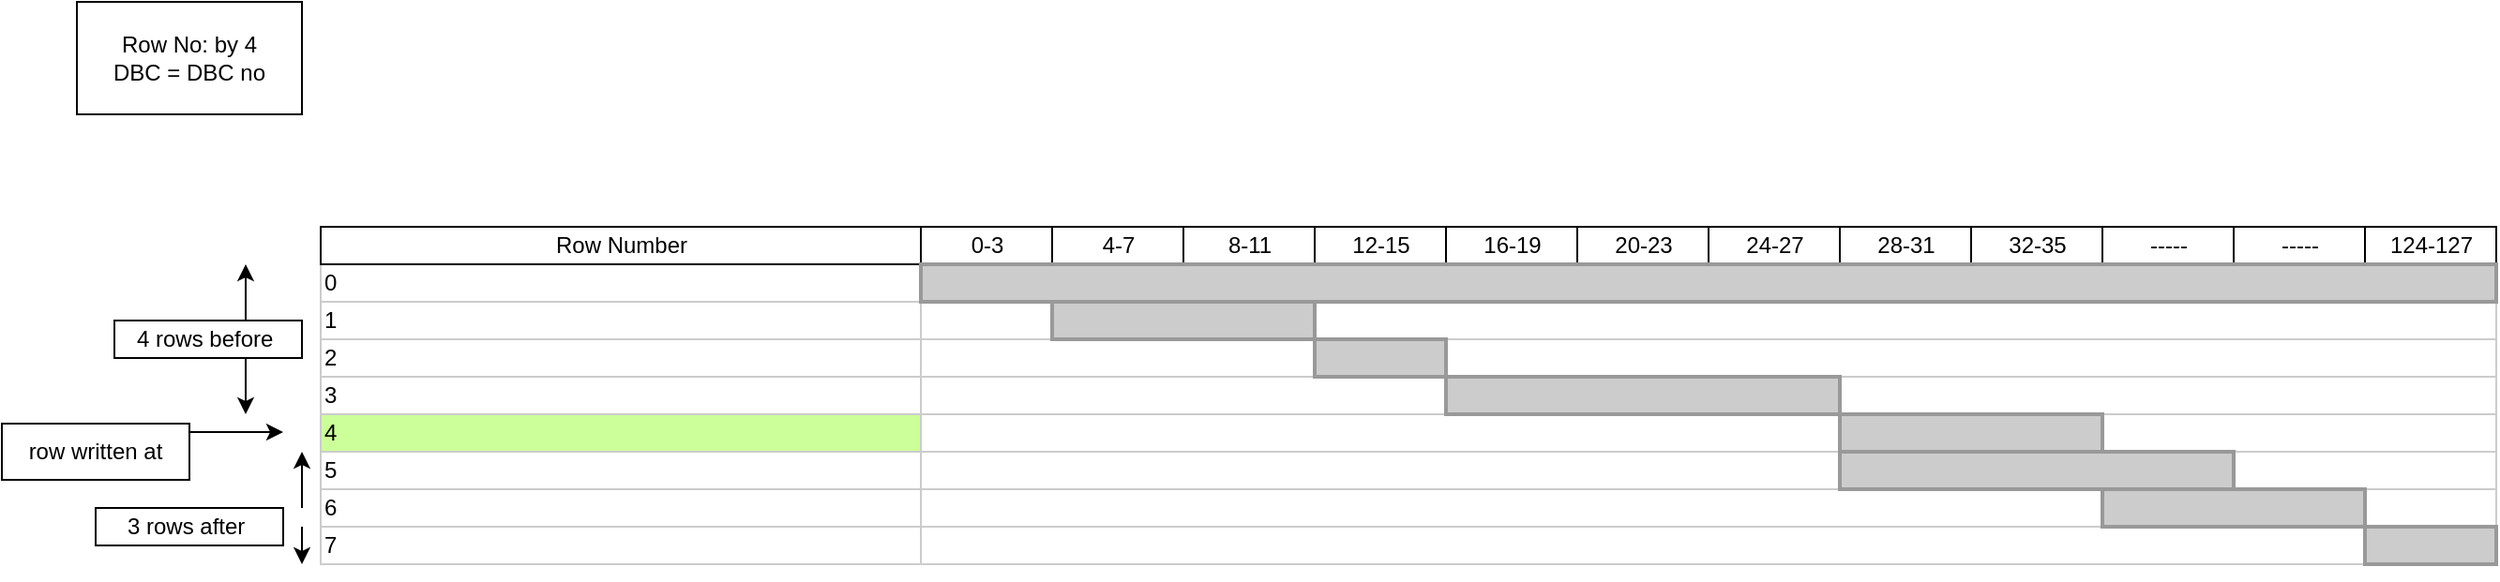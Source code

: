 <mxfile version="15.8.7" type="device"><diagram name="Page-1" id="fc2ac565-0d4e-3f0d-88b0-a54af1634ed7"><mxGraphModel dx="1426" dy="905" grid="1" gridSize="10" guides="1" tooltips="1" connect="0" arrows="1" fold="1" page="1" pageScale="1.5" pageWidth="1169" pageHeight="827" background="none" math="0" shadow="0"><root><mxCell id="0" style=";html=1;"/><mxCell id="1" style=";html=1;" parent="0"/><mxCell id="75" value="0" style="align=left;strokeColor=#CCCCCC;html=1;" parent="1" vertex="1"><mxGeometry x="380.0" y="280.0" width="320.0" height="20.0" as="geometry"/></mxCell><mxCell id="80" value="1" style="align=left;strokeColor=#CCCCCC;html=1;" parent="1" vertex="1"><mxGeometry x="380" y="300.0" width="320" height="20" as="geometry"/></mxCell><mxCell id="85" value="2" style="align=left;strokeColor=#CCCCCC;html=1;" parent="1" vertex="1"><mxGeometry x="380.0" y="320.0" width="320.0" height="20" as="geometry"/></mxCell><mxCell id="90" value="3" style="align=left;strokeColor=#CCCCCC;html=1;" parent="1" vertex="1"><mxGeometry x="380.0" y="340.0" width="320.0" height="20" as="geometry"/></mxCell><mxCell id="95" value="4" style="align=left;strokeColor=#CCCCCC;html=1;fillColor=#CCFF99;" parent="1" vertex="1"><mxGeometry x="380.0" y="360.0" width="320.0" height="20" as="geometry"/></mxCell><mxCell id="100" value="5" style="align=left;strokeColor=#CCCCCC;html=1;" parent="1" vertex="1"><mxGeometry x="380.0" y="380.0" width="320.0" height="20" as="geometry"/></mxCell><mxCell id="2" value="Row Number" style="strokeWidth=1;fontStyle=0;html=1;" parent="1" vertex="1"><mxGeometry x="380" y="260" width="320" height="20" as="geometry"/></mxCell><mxCell id="67c90442a009f359-289" value="6" style="align=left;strokeColor=#CCCCCC;html=1;" parent="1" vertex="1"><mxGeometry x="380.0" y="400.0" width="320.0" height="20" as="geometry"/></mxCell><mxCell id="67c90442a009f359-290" value="7" style="align=left;strokeColor=#CCCCCC;html=1;" parent="1" vertex="1"><mxGeometry x="380.0" y="420.0" width="320.0" height="20" as="geometry"/></mxCell><mxCell id="67c90442a009f359-291" value="" style="align=left;strokeColor=#CCCCCC;html=1;" parent="1" vertex="1"><mxGeometry x="700" y="280" width="840" height="20" as="geometry"/></mxCell><mxCell id="D4xsoLOfLG5JOKvGbmI--101" value="" style="edgeStyle=orthogonalEdgeStyle;rounded=0;orthogonalLoop=1;jettySize=auto;html=1;" edge="1" parent="1" source="4" target="67c90442a009f359-296"><mxGeometry relative="1" as="geometry"/></mxCell><mxCell id="4" value="0-3" style="strokeWidth=1;fontStyle=0;html=1;" parent="1" vertex="1"><mxGeometry x="700" y="260" width="70" height="20" as="geometry"/></mxCell><mxCell id="67c90442a009f359-278" value="&lt;span style=&quot;text-align: left&quot;&gt;4-7&lt;/span&gt;" style="strokeWidth=1;fontStyle=0;html=1;" parent="1" vertex="1"><mxGeometry x="770" y="260" width="70" height="20" as="geometry"/></mxCell><mxCell id="67c90442a009f359-279" value="&lt;span style=&quot;text-align: left&quot;&gt;8-11&lt;/span&gt;" style="strokeWidth=1;fontStyle=0;html=1;" parent="1" vertex="1"><mxGeometry x="840" y="260" width="70" height="20" as="geometry"/></mxCell><mxCell id="67c90442a009f359-280" value="&lt;span style=&quot;text-align: left&quot;&gt;12-15&lt;/span&gt;" style="strokeWidth=1;fontStyle=0;html=1;" parent="1" vertex="1"><mxGeometry x="910" y="260" width="70" height="20" as="geometry"/></mxCell><mxCell id="67c90442a009f359-281" value="&lt;span style=&quot;text-align: left&quot;&gt;16-19&lt;/span&gt;" style="strokeWidth=1;fontStyle=0;html=1;" parent="1" vertex="1"><mxGeometry x="980" y="260" width="70" height="20" as="geometry"/></mxCell><mxCell id="67c90442a009f359-282" value="&lt;span style=&quot;text-align: left&quot;&gt;20-23&lt;/span&gt;" style="strokeWidth=1;fontStyle=0;html=1;" parent="1" vertex="1"><mxGeometry x="1050" y="260" width="70" height="20" as="geometry"/></mxCell><mxCell id="67c90442a009f359-283" value="&lt;span style=&quot;text-align: left&quot;&gt;24-27&lt;/span&gt;" style="strokeWidth=1;fontStyle=0;html=1;" parent="1" vertex="1"><mxGeometry x="1120" y="260" width="70" height="20" as="geometry"/></mxCell><mxCell id="67c90442a009f359-284" value="&lt;span style=&quot;text-align: left&quot;&gt;28-31&lt;/span&gt;" style="strokeWidth=1;fontStyle=0;html=1;" parent="1" vertex="1"><mxGeometry x="1190" y="260" width="70" height="20" as="geometry"/></mxCell><mxCell id="67c90442a009f359-285" value="32-35" style="strokeWidth=1;fontStyle=0;html=1;" parent="1" vertex="1"><mxGeometry x="1260" y="260" width="70" height="20" as="geometry"/></mxCell><mxCell id="67c90442a009f359-286" value="-----" style="strokeWidth=1;fontStyle=0;html=1;" parent="1" vertex="1"><mxGeometry x="1330" y="260" width="70" height="20" as="geometry"/></mxCell><mxCell id="67c90442a009f359-287" value="-----" style="strokeWidth=1;fontStyle=0;html=1;" parent="1" vertex="1"><mxGeometry x="1400" y="260" width="70" height="20" as="geometry"/></mxCell><mxCell id="67c90442a009f359-288" value="124-127" style="strokeWidth=1;fontStyle=0;html=1;" parent="1" vertex="1"><mxGeometry x="1470" y="260" width="70" height="20" as="geometry"/></mxCell><mxCell id="67c90442a009f359-292" value="" style="align=left;strokeColor=#CCCCCC;html=1;" parent="1" vertex="1"><mxGeometry x="700" y="300" width="840" height="20" as="geometry"/></mxCell><mxCell id="67c90442a009f359-293" value="" style="align=left;strokeColor=#CCCCCC;html=1;" parent="1" vertex="1"><mxGeometry x="700" y="320" width="840" height="20" as="geometry"/></mxCell><mxCell id="67c90442a009f359-294" value="" style="align=left;strokeColor=#CCCCCC;html=1;" parent="1" vertex="1"><mxGeometry x="700" y="340" width="840" height="20" as="geometry"/></mxCell><mxCell id="67c90442a009f359-295" value="" style="align=left;strokeColor=#CCCCCC;html=1;" parent="1" vertex="1"><mxGeometry x="700" y="360" width="840" height="20" as="geometry"/></mxCell><mxCell id="67c90442a009f359-296" value="" style="align=left;strokeColor=#CCCCCC;html=1;" parent="1" vertex="1"><mxGeometry x="700" y="380" width="840" height="20" as="geometry"/></mxCell><mxCell id="67c90442a009f359-297" value="" style="align=left;strokeColor=#CCCCCC;html=1;" parent="1" vertex="1"><mxGeometry x="700" y="400" width="840" height="20" as="geometry"/></mxCell><mxCell id="67c90442a009f359-298" value="" style="align=left;strokeColor=#CCCCCC;html=1;" parent="1" vertex="1"><mxGeometry x="700" y="420" width="840" height="20" as="geometry"/></mxCell><mxCell id="67c90442a009f359-299" value="" style="whiteSpace=wrap;html=1;strokeWidth=2;fillColor=#CCCCCC;gradientColor=none;fontSize=14;align=center;strokeColor=#999999;" parent="1" vertex="1"><mxGeometry x="700" y="280" width="840" height="20" as="geometry"/></mxCell><mxCell id="67c90442a009f359-300" value="" style="whiteSpace=wrap;html=1;strokeWidth=2;fillColor=#CCCCCC;gradientColor=none;fontSize=14;align=center;strokeColor=#999999;" parent="1" vertex="1"><mxGeometry x="770" y="300" width="140" height="20" as="geometry"/></mxCell><mxCell id="67c90442a009f359-301" value="" style="whiteSpace=wrap;html=1;strokeWidth=2;fillColor=#CCCCCC;gradientColor=none;fontSize=14;align=center;strokeColor=#999999;" parent="1" vertex="1"><mxGeometry x="910" y="320" width="70" height="20" as="geometry"/></mxCell><mxCell id="67c90442a009f359-302" value="" style="whiteSpace=wrap;html=1;strokeWidth=2;fillColor=#CCCCCC;gradientColor=none;fontSize=14;align=center;strokeColor=#999999;" parent="1" vertex="1"><mxGeometry x="980" y="340" width="210" height="20" as="geometry"/></mxCell><mxCell id="67c90442a009f359-303" value="" style="whiteSpace=wrap;html=1;strokeWidth=2;fillColor=#CCCCCC;gradientColor=none;fontSize=14;align=center;strokeColor=#999999;" parent="1" vertex="1"><mxGeometry x="1190" y="360" width="140" height="20" as="geometry"/></mxCell><mxCell id="67c90442a009f359-304" value="" style="whiteSpace=wrap;html=1;strokeWidth=2;fillColor=#CCCCCC;gradientColor=none;fontSize=14;align=center;strokeColor=#999999;" parent="1" vertex="1"><mxGeometry x="1190" y="380" width="210" height="20" as="geometry"/></mxCell><mxCell id="67c90442a009f359-305" value="" style="whiteSpace=wrap;html=1;strokeWidth=2;fillColor=#CCCCCC;gradientColor=none;fontSize=14;align=center;strokeColor=#999999;" parent="1" vertex="1"><mxGeometry x="1330" y="400" width="140" height="20" as="geometry"/></mxCell><mxCell id="67c90442a009f359-306" value="" style="whiteSpace=wrap;html=1;strokeWidth=2;fillColor=#CCCCCC;gradientColor=none;fontSize=14;align=center;strokeColor=#999999;" parent="1" vertex="1"><mxGeometry x="1470" y="420" width="70" height="20" as="geometry"/></mxCell><mxCell id="D4xsoLOfLG5JOKvGbmI--100" value="Row No: by 4&lt;br&gt;DBC = DBC no" style="whiteSpace=wrap;html=1;" vertex="1" parent="1"><mxGeometry x="250" y="140" width="120" height="60" as="geometry"/></mxCell><mxCell id="D4xsoLOfLG5JOKvGbmI--102" value="" style="endArrow=classic;html=1;rounded=0;" edge="1" parent="1"><mxGeometry width="50" height="50" relative="1" as="geometry"><mxPoint x="310" y="369.5" as="sourcePoint"/><mxPoint x="360" y="369.5" as="targetPoint"/></mxGeometry></mxCell><mxCell id="D4xsoLOfLG5JOKvGbmI--103" value="4 rows before&amp;nbsp;" style="text;html=1;strokeColor=default;fillColor=none;align=center;verticalAlign=middle;whiteSpace=wrap;rounded=0;shadow=0;" vertex="1" parent="1"><mxGeometry x="270" y="310" width="100" height="20" as="geometry"/></mxCell><mxCell id="D4xsoLOfLG5JOKvGbmI--104" value="" style="endArrow=classic;html=1;rounded=0;" edge="1" parent="1"><mxGeometry width="50" height="50" relative="1" as="geometry"><mxPoint x="340" y="310" as="sourcePoint"/><mxPoint x="340" y="280" as="targetPoint"/></mxGeometry></mxCell><mxCell id="D4xsoLOfLG5JOKvGbmI--105" value="" style="endArrow=classic;html=1;rounded=0;" edge="1" parent="1"><mxGeometry width="50" height="50" relative="1" as="geometry"><mxPoint x="340" y="330" as="sourcePoint"/><mxPoint x="340" y="360" as="targetPoint"/></mxGeometry></mxCell><mxCell id="D4xsoLOfLG5JOKvGbmI--106" value="row written at" style="text;html=1;strokeColor=default;fillColor=none;align=center;verticalAlign=middle;whiteSpace=wrap;rounded=0;shadow=0;" vertex="1" parent="1"><mxGeometry x="210" y="365" width="100" height="30" as="geometry"/></mxCell><mxCell id="D4xsoLOfLG5JOKvGbmI--111" value="3 rows after&amp;nbsp;" style="text;html=1;strokeColor=default;fillColor=none;align=center;verticalAlign=middle;whiteSpace=wrap;rounded=0;shadow=0;" vertex="1" parent="1"><mxGeometry x="260" y="410" width="100" height="20" as="geometry"/></mxCell><mxCell id="D4xsoLOfLG5JOKvGbmI--115" value="" style="endArrow=classic;html=1;rounded=0;" edge="1" parent="1"><mxGeometry width="50" height="50" relative="1" as="geometry"><mxPoint x="370" y="410" as="sourcePoint"/><mxPoint x="370" y="380" as="targetPoint"/></mxGeometry></mxCell><mxCell id="D4xsoLOfLG5JOKvGbmI--116" value="" style="endArrow=classic;html=1;rounded=0;" edge="1" parent="1"><mxGeometry width="50" height="50" relative="1" as="geometry"><mxPoint x="370" y="420" as="sourcePoint"/><mxPoint x="370" y="440" as="targetPoint"/></mxGeometry></mxCell></root></mxGraphModel></diagram></mxfile>